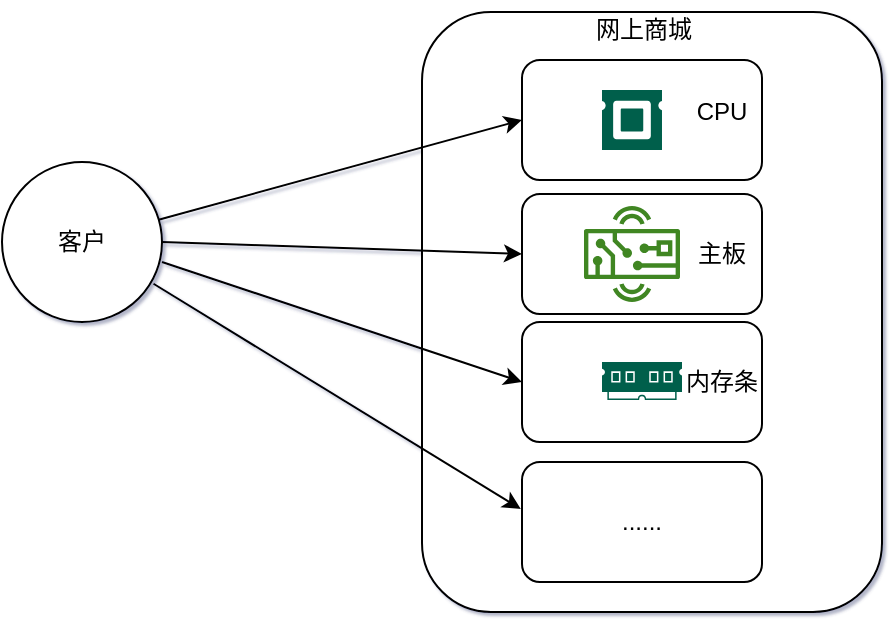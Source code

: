 <mxfile version="16.5.1" type="device"><diagram id="N5ZfU8XdxXC1knROTZyI" name="第 1 页"><mxGraphModel dx="1102" dy="715" grid="1" gridSize="10" guides="1" tooltips="1" connect="1" arrows="1" fold="1" page="1" pageScale="1" pageWidth="827" pageHeight="1169" math="0" shadow="1"><root><mxCell id="0"/><mxCell id="1" parent="0"/><mxCell id="ugt4dfd_ciJQj38L7TQU-2" value="" style="rounded=1;whiteSpace=wrap;html=1;" vertex="1" parent="1"><mxGeometry x="350" y="65" width="230" height="300" as="geometry"/></mxCell><mxCell id="ugt4dfd_ciJQj38L7TQU-10" value="" style="rounded=1;whiteSpace=wrap;html=1;" vertex="1" parent="1"><mxGeometry x="400" y="220" width="120" height="60" as="geometry"/></mxCell><mxCell id="ugt4dfd_ciJQj38L7TQU-9" value="" style="rounded=1;whiteSpace=wrap;html=1;" vertex="1" parent="1"><mxGeometry x="400" y="156" width="120" height="60" as="geometry"/></mxCell><mxCell id="ugt4dfd_ciJQj38L7TQU-8" value="" style="rounded=1;whiteSpace=wrap;html=1;" vertex="1" parent="1"><mxGeometry x="400" y="89" width="120" height="60" as="geometry"/></mxCell><mxCell id="ugt4dfd_ciJQj38L7TQU-1" value="客户" style="ellipse;whiteSpace=wrap;html=1;aspect=fixed;" vertex="1" parent="1"><mxGeometry x="140" y="140" width="80" height="80" as="geometry"/></mxCell><mxCell id="ugt4dfd_ciJQj38L7TQU-4" value="" style="sketch=0;pointerEvents=1;shadow=0;dashed=0;html=1;strokeColor=none;fillColor=#005F4B;labelPosition=center;verticalLabelPosition=bottom;verticalAlign=top;align=center;outlineConnect=0;shape=mxgraph.veeam2.cpu;" vertex="1" parent="1"><mxGeometry x="440" y="104" width="30" height="30" as="geometry"/></mxCell><mxCell id="ugt4dfd_ciJQj38L7TQU-6" value="" style="sketch=0;outlineConnect=0;fontColor=#232F3E;gradientColor=none;fillColor=#3F8624;strokeColor=none;dashed=0;verticalLabelPosition=bottom;verticalAlign=top;align=center;html=1;fontSize=12;fontStyle=0;aspect=fixed;pointerEvents=1;shape=mxgraph.aws4.hardware_board;" vertex="1" parent="1"><mxGeometry x="431" y="162" width="48" height="48" as="geometry"/></mxCell><mxCell id="ugt4dfd_ciJQj38L7TQU-7" value="" style="sketch=0;pointerEvents=1;shadow=0;dashed=0;html=1;strokeColor=none;fillColor=#005F4B;labelPosition=center;verticalLabelPosition=bottom;verticalAlign=top;align=center;outlineConnect=0;shape=mxgraph.veeam2.ram;" vertex="1" parent="1"><mxGeometry x="440" y="240" width="40" height="19" as="geometry"/></mxCell><mxCell id="ugt4dfd_ciJQj38L7TQU-11" value="CPU" style="text;html=1;strokeColor=none;fillColor=none;align=center;verticalAlign=middle;whiteSpace=wrap;rounded=0;" vertex="1" parent="1"><mxGeometry x="470" y="100" width="60" height="30" as="geometry"/></mxCell><mxCell id="ugt4dfd_ciJQj38L7TQU-12" value="主板" style="text;html=1;strokeColor=none;fillColor=none;align=center;verticalAlign=middle;whiteSpace=wrap;rounded=0;" vertex="1" parent="1"><mxGeometry x="470" y="171" width="60" height="30" as="geometry"/></mxCell><mxCell id="ugt4dfd_ciJQj38L7TQU-13" value="内存条" style="text;html=1;strokeColor=none;fillColor=none;align=center;verticalAlign=middle;whiteSpace=wrap;rounded=0;" vertex="1" parent="1"><mxGeometry x="470" y="235" width="60" height="30" as="geometry"/></mxCell><mxCell id="ugt4dfd_ciJQj38L7TQU-14" value="......" style="rounded=1;whiteSpace=wrap;html=1;" vertex="1" parent="1"><mxGeometry x="400" y="290" width="120" height="60" as="geometry"/></mxCell><mxCell id="ugt4dfd_ciJQj38L7TQU-15" value="网上商城" style="text;html=1;strokeColor=none;fillColor=none;align=center;verticalAlign=middle;whiteSpace=wrap;rounded=0;" vertex="1" parent="1"><mxGeometry x="431" y="59" width="60" height="30" as="geometry"/></mxCell><mxCell id="ugt4dfd_ciJQj38L7TQU-16" value="" style="endArrow=classic;html=1;rounded=0;exitX=0.979;exitY=0.361;exitDx=0;exitDy=0;exitPerimeter=0;entryX=0;entryY=0.5;entryDx=0;entryDy=0;" edge="1" parent="1" source="ugt4dfd_ciJQj38L7TQU-1" target="ugt4dfd_ciJQj38L7TQU-8"><mxGeometry width="50" height="50" relative="1" as="geometry"><mxPoint x="390" y="390" as="sourcePoint"/><mxPoint x="300" y="159" as="targetPoint"/></mxGeometry></mxCell><mxCell id="ugt4dfd_ciJQj38L7TQU-17" value="" style="endArrow=classic;html=1;rounded=0;exitX=1;exitY=0.5;exitDx=0;exitDy=0;entryX=0;entryY=0.5;entryDx=0;entryDy=0;" edge="1" parent="1" source="ugt4dfd_ciJQj38L7TQU-1" target="ugt4dfd_ciJQj38L7TQU-9"><mxGeometry width="50" height="50" relative="1" as="geometry"><mxPoint x="390" y="390" as="sourcePoint"/><mxPoint x="310" y="200" as="targetPoint"/></mxGeometry></mxCell><mxCell id="ugt4dfd_ciJQj38L7TQU-18" value="" style="endArrow=classic;html=1;rounded=0;entryX=0;entryY=0.5;entryDx=0;entryDy=0;" edge="1" parent="1" target="ugt4dfd_ciJQj38L7TQU-10"><mxGeometry width="50" height="50" relative="1" as="geometry"><mxPoint x="220" y="190" as="sourcePoint"/><mxPoint x="310" y="250" as="targetPoint"/></mxGeometry></mxCell><mxCell id="ugt4dfd_ciJQj38L7TQU-19" value="" style="endArrow=classic;html=1;rounded=0;entryX=-0.005;entryY=0.392;entryDx=0;entryDy=0;entryPerimeter=0;exitX=0.947;exitY=0.761;exitDx=0;exitDy=0;exitPerimeter=0;" edge="1" parent="1" source="ugt4dfd_ciJQj38L7TQU-1" target="ugt4dfd_ciJQj38L7TQU-14"><mxGeometry width="50" height="50" relative="1" as="geometry"><mxPoint x="230" y="200" as="sourcePoint"/><mxPoint x="410" y="260" as="targetPoint"/></mxGeometry></mxCell></root></mxGraphModel></diagram></mxfile>